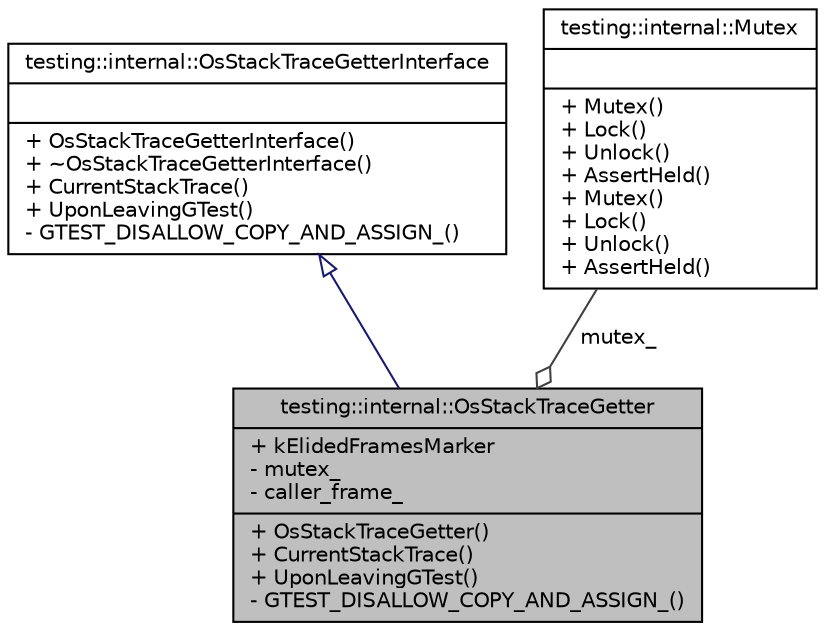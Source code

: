 digraph G
{
  edge [fontname="Helvetica",fontsize="10",labelfontname="Helvetica",labelfontsize="10"];
  node [fontname="Helvetica",fontsize="10",shape=record];
  Node1 [label="{testing::internal::OsStackTraceGetter\n|+ kElidedFramesMarker\l- mutex_\l- caller_frame_\l|+ OsStackTraceGetter()\l+ CurrentStackTrace()\l+ UponLeavingGTest()\l- GTEST_DISALLOW_COPY_AND_ASSIGN_()\l}",height=0.2,width=0.4,color="black", fillcolor="grey75", style="filled" fontcolor="black"];
  Node2 -> Node1 [dir="back",color="midnightblue",fontsize="10",style="solid",arrowtail="onormal",fontname="Helvetica"];
  Node2 [label="{testing::internal::OsStackTraceGetterInterface\n||+ OsStackTraceGetterInterface()\l+ ~OsStackTraceGetterInterface()\l+ CurrentStackTrace()\l+ UponLeavingGTest()\l- GTEST_DISALLOW_COPY_AND_ASSIGN_()\l}",height=0.2,width=0.4,color="black", fillcolor="white", style="filled",URL="$classtesting_1_1internal_1_1OsStackTraceGetterInterface.html"];
  Node3 -> Node1 [color="grey25",fontsize="10",style="solid",label=" mutex_" ,arrowhead="odiamond",fontname="Helvetica"];
  Node3 [label="{testing::internal::Mutex\n||+ Mutex()\l+ Lock()\l+ Unlock()\l+ AssertHeld()\l+ Mutex()\l+ Lock()\l+ Unlock()\l+ AssertHeld()\l}",height=0.2,width=0.4,color="black", fillcolor="white", style="filled",URL="$classtesting_1_1internal_1_1Mutex.html"];
}
